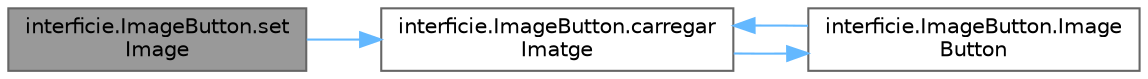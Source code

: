 digraph "interficie.ImageButton.setImage"
{
 // INTERACTIVE_SVG=YES
 // LATEX_PDF_SIZE
  bgcolor="transparent";
  edge [fontname=Helvetica,fontsize=10,labelfontname=Helvetica,labelfontsize=10];
  node [fontname=Helvetica,fontsize=10,shape=box,height=0.2,width=0.4];
  rankdir="LR";
  Node1 [id="Node000001",label="interficie.ImageButton.set\lImage",height=0.2,width=0.4,color="gray40", fillcolor="grey60", style="filled", fontcolor="black",tooltip="Canvia la imatge de fons del botó."];
  Node1 -> Node2 [id="edge1_Node000001_Node000002",color="steelblue1",style="solid",tooltip=" "];
  Node2 [id="Node000002",label="interficie.ImageButton.carregar\lImatge",height=0.2,width=0.4,color="grey40", fillcolor="white", style="filled",URL="$classinterficie_1_1_image_button.html#ae281e5784b12d014a266e3aae7e46ba2",tooltip="Carrega la imatge des de la ruta especificada."];
  Node2 -> Node3 [id="edge2_Node000002_Node000003",color="steelblue1",style="solid",tooltip=" "];
  Node3 [id="Node000003",label="interficie.ImageButton.Image\lButton",height=0.2,width=0.4,color="grey40", fillcolor="white", style="filled",URL="$classinterficie_1_1_image_button.html#a5cffd7956e48f36f9071f9d5c4be47ca",tooltip="Constructor que crea un botó amb text i una imatge de fons."];
  Node3 -> Node2 [id="edge3_Node000003_Node000002",color="steelblue1",style="solid",tooltip=" "];
}
